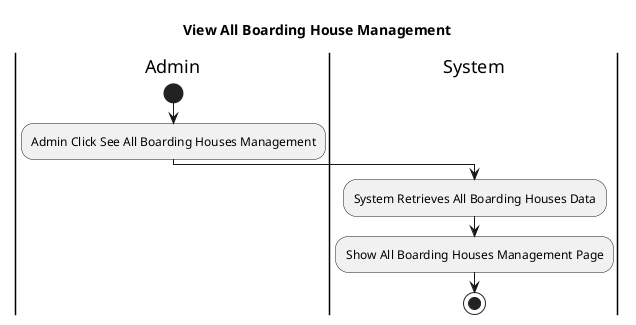 @startuml
title View All Boarding House Management
|Admin|
start 
    :Admin Click See All Boarding Houses Management;

|System|
    :System Retrieves All Boarding Houses Data;
    :Show All Boarding Houses Management Page;
    stop

@enduml